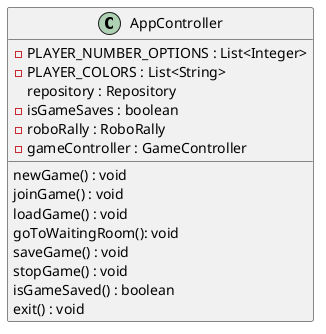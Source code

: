 @startuml
'https://plantuml.com/class-diagram

class AppController{

-PLAYER_NUMBER_OPTIONS : List<Integer>
-PLAYER_COLORS : List<String>
repository : Repository
-isGameSaves : boolean
-roboRally : RoboRally
-gameController : GameController


newGame() : void
joinGame() : void
loadGame() : void
goToWaitingRoom(): void
saveGame() : void
stopGame() : void
isGameSaved() : boolean
exit() : void
}




@enduml